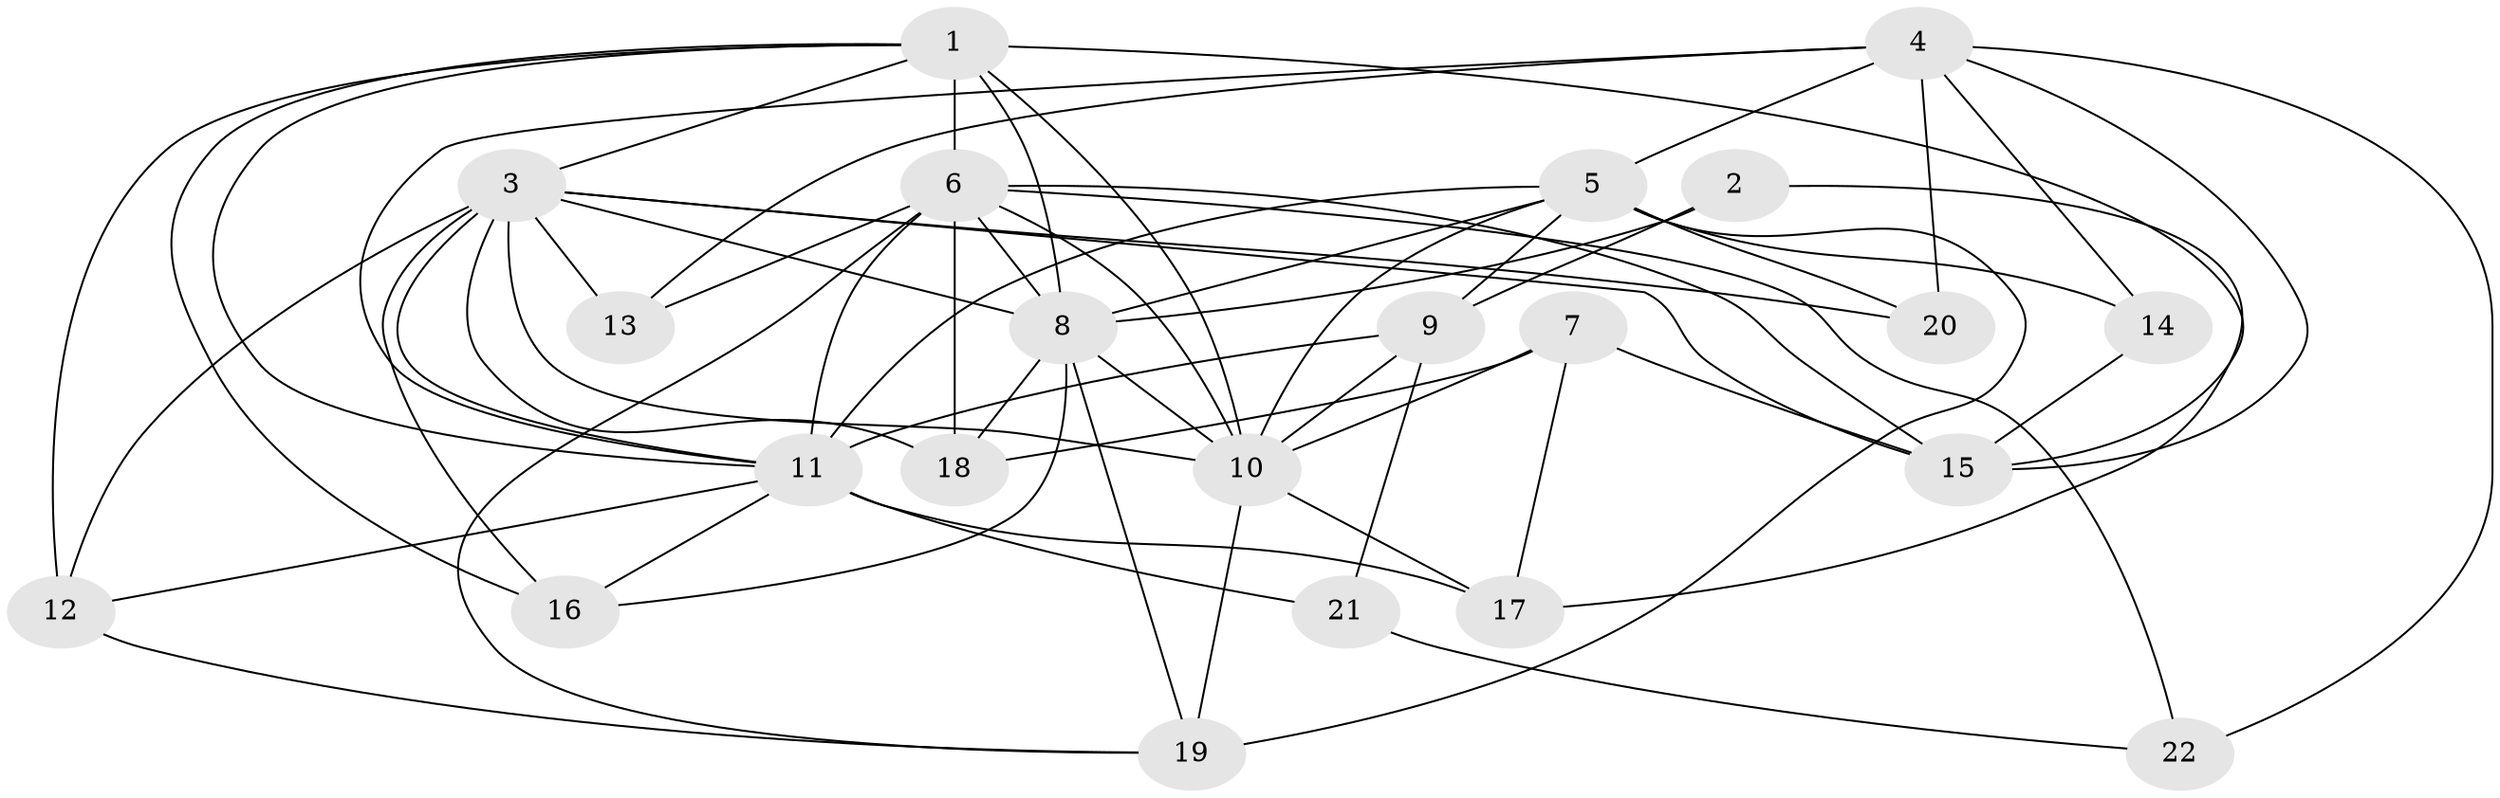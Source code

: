 // original degree distribution, {4: 1.0}
// Generated by graph-tools (version 1.1) at 2025/53/03/04/25 22:53:43]
// undirected, 22 vertices, 62 edges
graph export_dot {
  node [color=gray90,style=filled];
  1;
  2;
  3;
  4;
  5;
  6;
  7;
  8;
  9;
  10;
  11;
  12;
  13;
  14;
  15;
  16;
  17;
  18;
  19;
  20;
  21;
  22;
  1 -- 3 [weight=1.0];
  1 -- 6 [weight=3.0];
  1 -- 8 [weight=1.0];
  1 -- 10 [weight=1.0];
  1 -- 11 [weight=1.0];
  1 -- 12 [weight=1.0];
  1 -- 15 [weight=1.0];
  1 -- 16 [weight=1.0];
  2 -- 8 [weight=2.0];
  2 -- 9 [weight=1.0];
  2 -- 17 [weight=1.0];
  3 -- 8 [weight=2.0];
  3 -- 10 [weight=2.0];
  3 -- 11 [weight=1.0];
  3 -- 12 [weight=1.0];
  3 -- 13 [weight=1.0];
  3 -- 15 [weight=1.0];
  3 -- 16 [weight=1.0];
  3 -- 18 [weight=1.0];
  3 -- 20 [weight=1.0];
  4 -- 5 [weight=2.0];
  4 -- 11 [weight=1.0];
  4 -- 13 [weight=2.0];
  4 -- 14 [weight=1.0];
  4 -- 15 [weight=1.0];
  4 -- 20 [weight=1.0];
  4 -- 22 [weight=2.0];
  5 -- 8 [weight=1.0];
  5 -- 9 [weight=1.0];
  5 -- 10 [weight=1.0];
  5 -- 11 [weight=2.0];
  5 -- 14 [weight=2.0];
  5 -- 19 [weight=1.0];
  5 -- 20 [weight=2.0];
  6 -- 8 [weight=2.0];
  6 -- 10 [weight=1.0];
  6 -- 11 [weight=1.0];
  6 -- 13 [weight=1.0];
  6 -- 15 [weight=1.0];
  6 -- 18 [weight=1.0];
  6 -- 19 [weight=1.0];
  6 -- 22 [weight=1.0];
  7 -- 10 [weight=1.0];
  7 -- 15 [weight=1.0];
  7 -- 17 [weight=1.0];
  7 -- 18 [weight=1.0];
  8 -- 10 [weight=1.0];
  8 -- 16 [weight=1.0];
  8 -- 18 [weight=1.0];
  8 -- 19 [weight=1.0];
  9 -- 10 [weight=2.0];
  9 -- 11 [weight=1.0];
  9 -- 21 [weight=1.0];
  10 -- 17 [weight=1.0];
  10 -- 19 [weight=2.0];
  11 -- 12 [weight=1.0];
  11 -- 16 [weight=1.0];
  11 -- 17 [weight=1.0];
  11 -- 21 [weight=2.0];
  12 -- 19 [weight=1.0];
  14 -- 15 [weight=1.0];
  21 -- 22 [weight=1.0];
}
